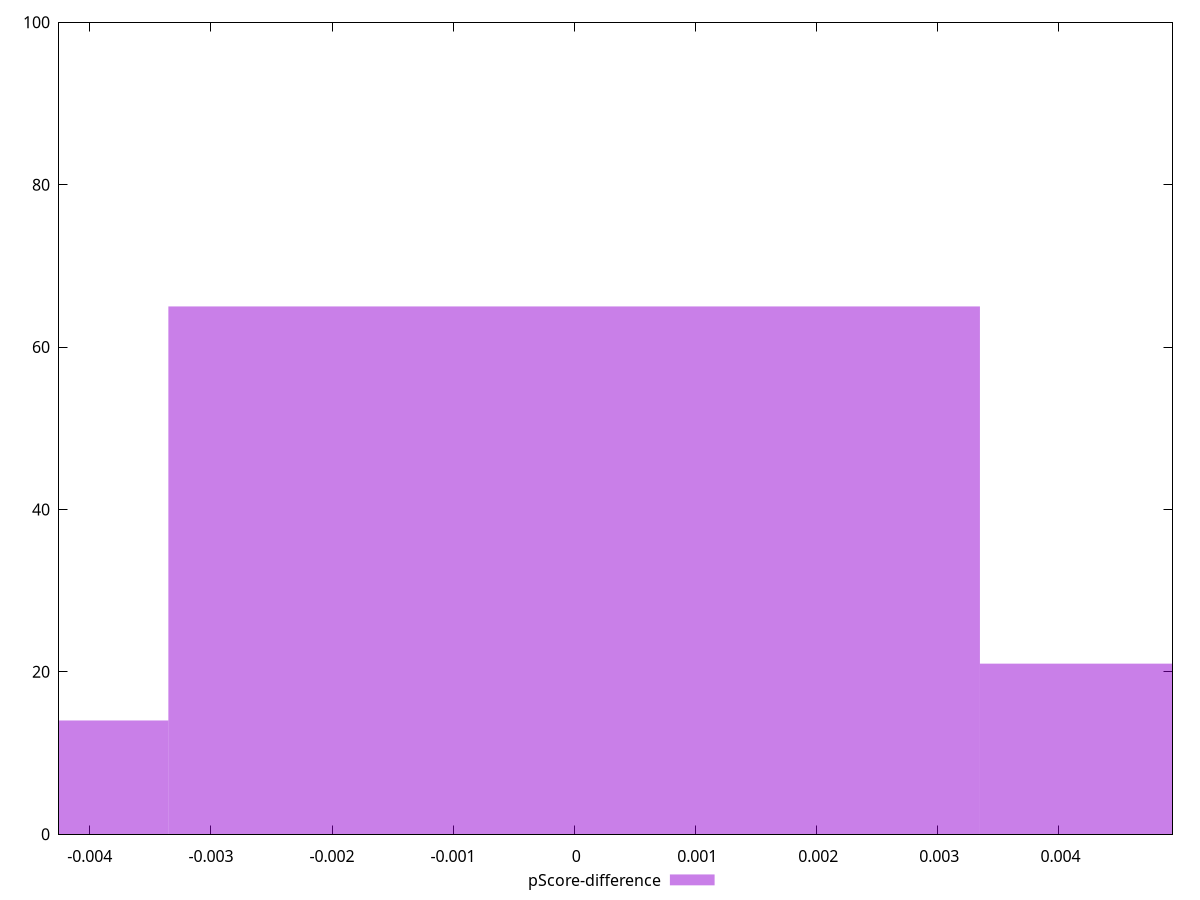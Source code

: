 reset

$pScoreDifference <<EOF
0.006703273338751611 21
0 65
-0.006703273338751611 14
EOF

set key outside below
set boxwidth 0.006703273338751611
set xrange [-0.00425490840780729:0.004942257760971763]
set yrange [0:100]
set trange [0:100]
set style fill transparent solid 0.5 noborder
set terminal svg size 640, 490 enhanced background rgb 'white'
set output "reports/report_00032_2021-02-25T10-28-15.087Z/max-potential-fid/samples/music/pScore-difference/histogram.svg"

plot $pScoreDifference title "pScore-difference" with boxes

reset

